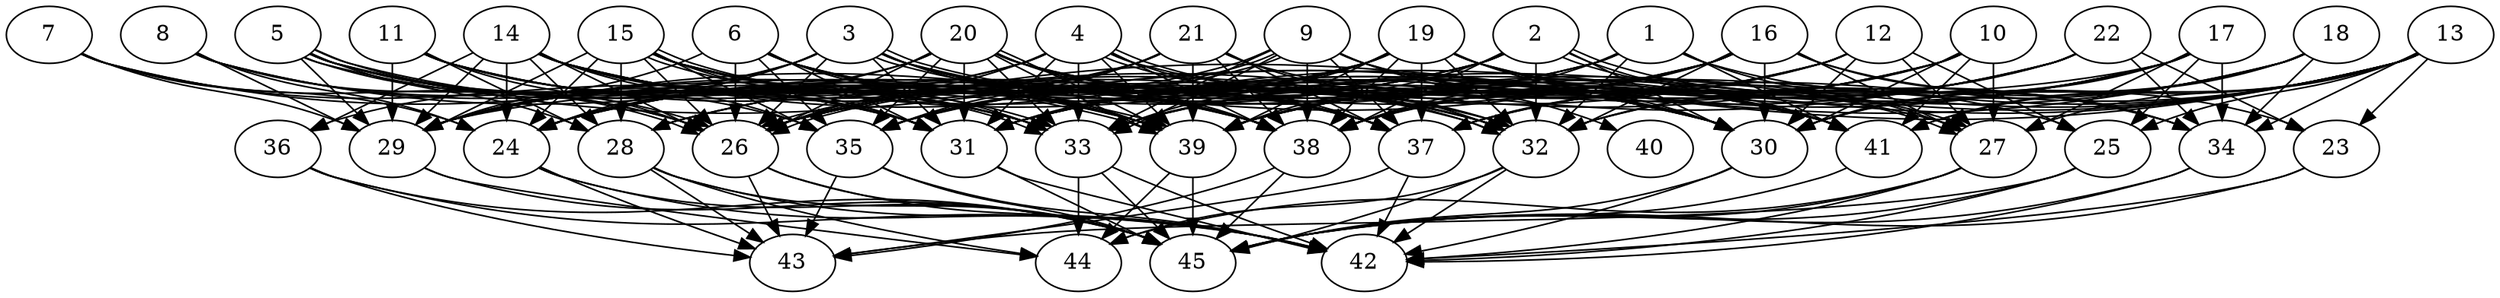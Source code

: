 // DAG automatically generated by daggen at Tue Aug  6 16:31:44 2019
// ./daggen --dot -n 45 --ccr 0.3 --fat 0.8 --regular 0.5 --density 0.9 --mindata 5242880 --maxdata 52428800 
digraph G {
  1 [size="64631467", alpha="0.17", expect_size="19389440"] 
  1 -> 24 [size ="19389440"]
  1 -> 26 [size ="19389440"]
  1 -> 27 [size ="19389440"]
  1 -> 28 [size ="19389440"]
  1 -> 32 [size ="19389440"]
  1 -> 34 [size ="19389440"]
  1 -> 38 [size ="19389440"]
  1 -> 41 [size ="19389440"]
  2 [size="64832853", alpha="0.03", expect_size="19449856"] 
  2 -> 24 [size ="19449856"]
  2 -> 27 [size ="19449856"]
  2 -> 27 [size ="19449856"]
  2 -> 28 [size ="19449856"]
  2 -> 29 [size ="19449856"]
  2 -> 30 [size ="19449856"]
  2 -> 32 [size ="19449856"]
  2 -> 38 [size ="19449856"]
  2 -> 39 [size ="19449856"]
  2 -> 41 [size ="19449856"]
  3 [size="60064427", alpha="0.18", expect_size="18019328"] 
  3 -> 24 [size ="18019328"]
  3 -> 26 [size ="18019328"]
  3 -> 27 [size ="18019328"]
  3 -> 29 [size ="18019328"]
  3 -> 31 [size ="18019328"]
  3 -> 32 [size ="18019328"]
  3 -> 32 [size ="18019328"]
  3 -> 36 [size ="18019328"]
  3 -> 37 [size ="18019328"]
  3 -> 38 [size ="18019328"]
  3 -> 39 [size ="18019328"]
  4 [size="117230933", alpha="0.04", expect_size="35169280"] 
  4 -> 24 [size ="35169280"]
  4 -> 26 [size ="35169280"]
  4 -> 29 [size ="35169280"]
  4 -> 31 [size ="35169280"]
  4 -> 32 [size ="35169280"]
  4 -> 32 [size ="35169280"]
  4 -> 33 [size ="35169280"]
  4 -> 37 [size ="35169280"]
  4 -> 38 [size ="35169280"]
  4 -> 39 [size ="35169280"]
  4 -> 41 [size ="35169280"]
  5 [size="111561387", alpha="0.08", expect_size="33468416"] 
  5 -> 26 [size ="33468416"]
  5 -> 26 [size ="33468416"]
  5 -> 28 [size ="33468416"]
  5 -> 29 [size ="33468416"]
  5 -> 30 [size ="33468416"]
  5 -> 31 [size ="33468416"]
  5 -> 33 [size ="33468416"]
  5 -> 35 [size ="33468416"]
  5 -> 39 [size ="33468416"]
  5 -> 39 [size ="33468416"]
  6 [size="92149760", alpha="0.15", expect_size="27644928"] 
  6 -> 26 [size ="27644928"]
  6 -> 29 [size ="27644928"]
  6 -> 31 [size ="27644928"]
  6 -> 32 [size ="27644928"]
  6 -> 33 [size ="27644928"]
  6 -> 35 [size ="27644928"]
  6 -> 37 [size ="27644928"]
  6 -> 38 [size ="27644928"]
  6 -> 39 [size ="27644928"]
  7 [size="71785813", alpha="0.19", expect_size="21535744"] 
  7 -> 24 [size ="21535744"]
  7 -> 26 [size ="21535744"]
  7 -> 29 [size ="21535744"]
  7 -> 31 [size ="21535744"]
  7 -> 39 [size ="21535744"]
  8 [size="81189547", alpha="0.08", expect_size="24356864"] 
  8 -> 24 [size ="24356864"]
  8 -> 26 [size ="24356864"]
  8 -> 29 [size ="24356864"]
  8 -> 31 [size ="24356864"]
  8 -> 33 [size ="24356864"]
  8 -> 38 [size ="24356864"]
  9 [size="127098880", alpha="0.08", expect_size="38129664"] 
  9 -> 26 [size ="38129664"]
  9 -> 26 [size ="38129664"]
  9 -> 30 [size ="38129664"]
  9 -> 33 [size ="38129664"]
  9 -> 33 [size ="38129664"]
  9 -> 35 [size ="38129664"]
  9 -> 37 [size ="38129664"]
  9 -> 38 [size ="38129664"]
  9 -> 40 [size ="38129664"]
  9 -> 41 [size ="38129664"]
  10 [size="163894613", alpha="0.16", expect_size="49168384"] 
  10 -> 26 [size ="49168384"]
  10 -> 27 [size ="49168384"]
  10 -> 30 [size ="49168384"]
  10 -> 31 [size ="49168384"]
  10 -> 33 [size ="49168384"]
  10 -> 37 [size ="49168384"]
  10 -> 38 [size ="49168384"]
  10 -> 41 [size ="49168384"]
  11 [size="171141120", alpha="0.17", expect_size="51342336"] 
  11 -> 26 [size ="51342336"]
  11 -> 28 [size ="51342336"]
  11 -> 29 [size ="51342336"]
  11 -> 31 [size ="51342336"]
  11 -> 33 [size ="51342336"]
  11 -> 37 [size ="51342336"]
  11 -> 38 [size ="51342336"]
  11 -> 39 [size ="51342336"]
  12 [size="146619733", alpha="0.10", expect_size="43985920"] 
  12 -> 25 [size ="43985920"]
  12 -> 26 [size ="43985920"]
  12 -> 27 [size ="43985920"]
  12 -> 30 [size ="43985920"]
  12 -> 31 [size ="43985920"]
  12 -> 33 [size ="43985920"]
  12 -> 38 [size ="43985920"]
  12 -> 39 [size ="43985920"]
  13 [size="169772373", alpha="0.07", expect_size="50931712"] 
  13 -> 23 [size ="50931712"]
  13 -> 25 [size ="50931712"]
  13 -> 26 [size ="50931712"]
  13 -> 27 [size ="50931712"]
  13 -> 30 [size ="50931712"]
  13 -> 31 [size ="50931712"]
  13 -> 33 [size ="50931712"]
  13 -> 34 [size ="50931712"]
  13 -> 37 [size ="50931712"]
  13 -> 38 [size ="50931712"]
  13 -> 39 [size ="50931712"]
  13 -> 41 [size ="50931712"]
  14 [size="152340480", alpha="0.16", expect_size="45702144"] 
  14 -> 24 [size ="45702144"]
  14 -> 26 [size ="45702144"]
  14 -> 28 [size ="45702144"]
  14 -> 29 [size ="45702144"]
  14 -> 30 [size ="45702144"]
  14 -> 31 [size ="45702144"]
  14 -> 32 [size ="45702144"]
  14 -> 33 [size ="45702144"]
  14 -> 35 [size ="45702144"]
  14 -> 36 [size ="45702144"]
  14 -> 37 [size ="45702144"]
  14 -> 38 [size ="45702144"]
  14 -> 39 [size ="45702144"]
  15 [size="27630933", alpha="0.14", expect_size="8289280"] 
  15 -> 24 [size ="8289280"]
  15 -> 26 [size ="8289280"]
  15 -> 28 [size ="8289280"]
  15 -> 29 [size ="8289280"]
  15 -> 30 [size ="8289280"]
  15 -> 31 [size ="8289280"]
  15 -> 33 [size ="8289280"]
  15 -> 33 [size ="8289280"]
  15 -> 35 [size ="8289280"]
  15 -> 38 [size ="8289280"]
  15 -> 39 [size ="8289280"]
  15 -> 41 [size ="8289280"]
  16 [size="94027093", alpha="0.16", expect_size="28208128"] 
  16 -> 23 [size ="28208128"]
  16 -> 27 [size ="28208128"]
  16 -> 28 [size ="28208128"]
  16 -> 29 [size ="28208128"]
  16 -> 30 [size ="28208128"]
  16 -> 31 [size ="28208128"]
  16 -> 32 [size ="28208128"]
  16 -> 33 [size ="28208128"]
  16 -> 34 [size ="28208128"]
  16 -> 35 [size ="28208128"]
  16 -> 38 [size ="28208128"]
  16 -> 39 [size ="28208128"]
  17 [size="56610133", alpha="0.04", expect_size="16983040"] 
  17 -> 25 [size ="16983040"]
  17 -> 27 [size ="16983040"]
  17 -> 29 [size ="16983040"]
  17 -> 30 [size ="16983040"]
  17 -> 31 [size ="16983040"]
  17 -> 32 [size ="16983040"]
  17 -> 33 [size ="16983040"]
  17 -> 34 [size ="16983040"]
  17 -> 39 [size ="16983040"]
  18 [size="45434880", alpha="0.13", expect_size="13630464"] 
  18 -> 30 [size ="13630464"]
  18 -> 32 [size ="13630464"]
  18 -> 34 [size ="13630464"]
  18 -> 35 [size ="13630464"]
  18 -> 37 [size ="13630464"]
  18 -> 39 [size ="13630464"]
  18 -> 41 [size ="13630464"]
  19 [size="109144747", alpha="0.14", expect_size="32743424"] 
  19 -> 24 [size ="32743424"]
  19 -> 25 [size ="32743424"]
  19 -> 29 [size ="32743424"]
  19 -> 30 [size ="32743424"]
  19 -> 31 [size ="32743424"]
  19 -> 32 [size ="32743424"]
  19 -> 33 [size ="32743424"]
  19 -> 34 [size ="32743424"]
  19 -> 35 [size ="32743424"]
  19 -> 37 [size ="32743424"]
  19 -> 38 [size ="32743424"]
  19 -> 39 [size ="32743424"]
  19 -> 41 [size ="32743424"]
  20 [size="173349547", alpha="0.07", expect_size="52004864"] 
  20 -> 24 [size ="52004864"]
  20 -> 26 [size ="52004864"]
  20 -> 29 [size ="52004864"]
  20 -> 30 [size ="52004864"]
  20 -> 31 [size ="52004864"]
  20 -> 32 [size ="52004864"]
  20 -> 33 [size ="52004864"]
  20 -> 35 [size ="52004864"]
  20 -> 37 [size ="52004864"]
  20 -> 38 [size ="52004864"]
  20 -> 39 [size ="52004864"]
  20 -> 39 [size ="52004864"]
  20 -> 41 [size ="52004864"]
  21 [size="145653760", alpha="0.05", expect_size="43696128"] 
  21 -> 24 [size ="43696128"]
  21 -> 26 [size ="43696128"]
  21 -> 30 [size ="43696128"]
  21 -> 32 [size ="43696128"]
  21 -> 35 [size ="43696128"]
  21 -> 37 [size ="43696128"]
  21 -> 38 [size ="43696128"]
  21 -> 39 [size ="43696128"]
  22 [size="119889920", alpha="0.10", expect_size="35966976"] 
  22 -> 23 [size ="35966976"]
  22 -> 26 [size ="35966976"]
  22 -> 31 [size ="35966976"]
  22 -> 32 [size ="35966976"]
  22 -> 34 [size ="35966976"]
  22 -> 37 [size ="35966976"]
  22 -> 38 [size ="35966976"]
  22 -> 39 [size ="35966976"]
  23 [size="41499307", alpha="0.20", expect_size="12449792"] 
  23 -> 42 [size ="12449792"]
  23 -> 45 [size ="12449792"]
  24 [size="98829653", alpha="0.03", expect_size="29648896"] 
  24 -> 42 [size ="29648896"]
  24 -> 43 [size ="29648896"]
  24 -> 45 [size ="29648896"]
  25 [size="66816000", alpha="0.17", expect_size="20044800"] 
  25 -> 42 [size ="20044800"]
  25 -> 43 [size ="20044800"]
  25 -> 45 [size ="20044800"]
  26 [size="20230827", alpha="0.02", expect_size="6069248"] 
  26 -> 42 [size ="6069248"]
  26 -> 43 [size ="6069248"]
  26 -> 45 [size ="6069248"]
  27 [size="148841813", alpha="0.13", expect_size="44652544"] 
  27 -> 42 [size ="44652544"]
  27 -> 44 [size ="44652544"]
  27 -> 45 [size ="44652544"]
  28 [size="26118827", alpha="0.12", expect_size="7835648"] 
  28 -> 42 [size ="7835648"]
  28 -> 43 [size ="7835648"]
  28 -> 44 [size ="7835648"]
  28 -> 45 [size ="7835648"]
  29 [size="127310507", alpha="0.05", expect_size="38193152"] 
  29 -> 44 [size ="38193152"]
  29 -> 45 [size ="38193152"]
  30 [size="81343147", alpha="0.17", expect_size="24402944"] 
  30 -> 42 [size ="24402944"]
  30 -> 45 [size ="24402944"]
  31 [size="134430720", alpha="0.08", expect_size="40329216"] 
  31 -> 42 [size ="40329216"]
  31 -> 45 [size ="40329216"]
  32 [size="19162453", alpha="0.16", expect_size="5748736"] 
  32 -> 42 [size ="5748736"]
  32 -> 44 [size ="5748736"]
  32 -> 45 [size ="5748736"]
  33 [size="97464320", alpha="0.03", expect_size="29239296"] 
  33 -> 42 [size ="29239296"]
  33 -> 44 [size ="29239296"]
  33 -> 45 [size ="29239296"]
  34 [size="97351680", alpha="0.07", expect_size="29205504"] 
  34 -> 42 [size ="29205504"]
  34 -> 45 [size ="29205504"]
  35 [size="118586027", alpha="0.12", expect_size="35575808"] 
  35 -> 42 [size ="35575808"]
  35 -> 43 [size ="35575808"]
  35 -> 45 [size ="35575808"]
  36 [size="97966080", alpha="0.08", expect_size="29389824"] 
  36 -> 42 [size ="29389824"]
  36 -> 43 [size ="29389824"]
  36 -> 45 [size ="29389824"]
  37 [size="110168747", alpha="0.08", expect_size="33050624"] 
  37 -> 42 [size ="33050624"]
  37 -> 43 [size ="33050624"]
  38 [size="52213760", alpha="0.12", expect_size="15664128"] 
  38 -> 43 [size ="15664128"]
  38 -> 45 [size ="15664128"]
  39 [size="145107627", alpha="0.07", expect_size="43532288"] 
  39 -> 44 [size ="43532288"]
  39 -> 45 [size ="43532288"]
  40 [size="26606933", alpha="0.02", expect_size="7982080"] 
  41 [size="157709653", alpha="0.14", expect_size="47312896"] 
  41 -> 45 [size ="47312896"]
  42 [size="62935040", alpha="0.18", expect_size="18880512"] 
  43 [size="28716373", alpha="0.06", expect_size="8614912"] 
  44 [size="50063360", alpha="0.04", expect_size="15019008"] 
  45 [size="104557227", alpha="0.08", expect_size="31367168"] 
}
